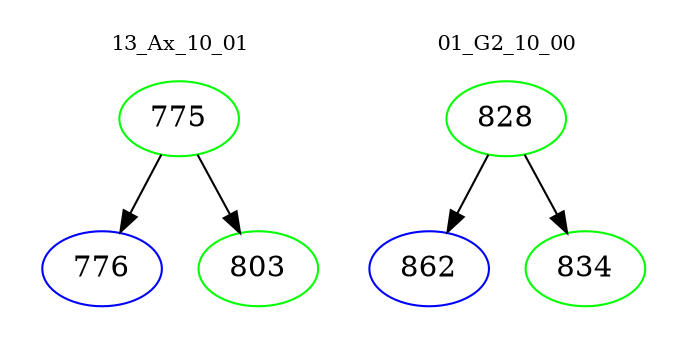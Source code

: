 digraph{
subgraph cluster_0 {
color = white
label = "13_Ax_10_01";
fontsize=10;
T0_775 [label="775", color="green"]
T0_775 -> T0_776 [color="black"]
T0_776 [label="776", color="blue"]
T0_775 -> T0_803 [color="black"]
T0_803 [label="803", color="green"]
}
subgraph cluster_1 {
color = white
label = "01_G2_10_00";
fontsize=10;
T1_828 [label="828", color="green"]
T1_828 -> T1_862 [color="black"]
T1_862 [label="862", color="blue"]
T1_828 -> T1_834 [color="black"]
T1_834 [label="834", color="green"]
}
}
